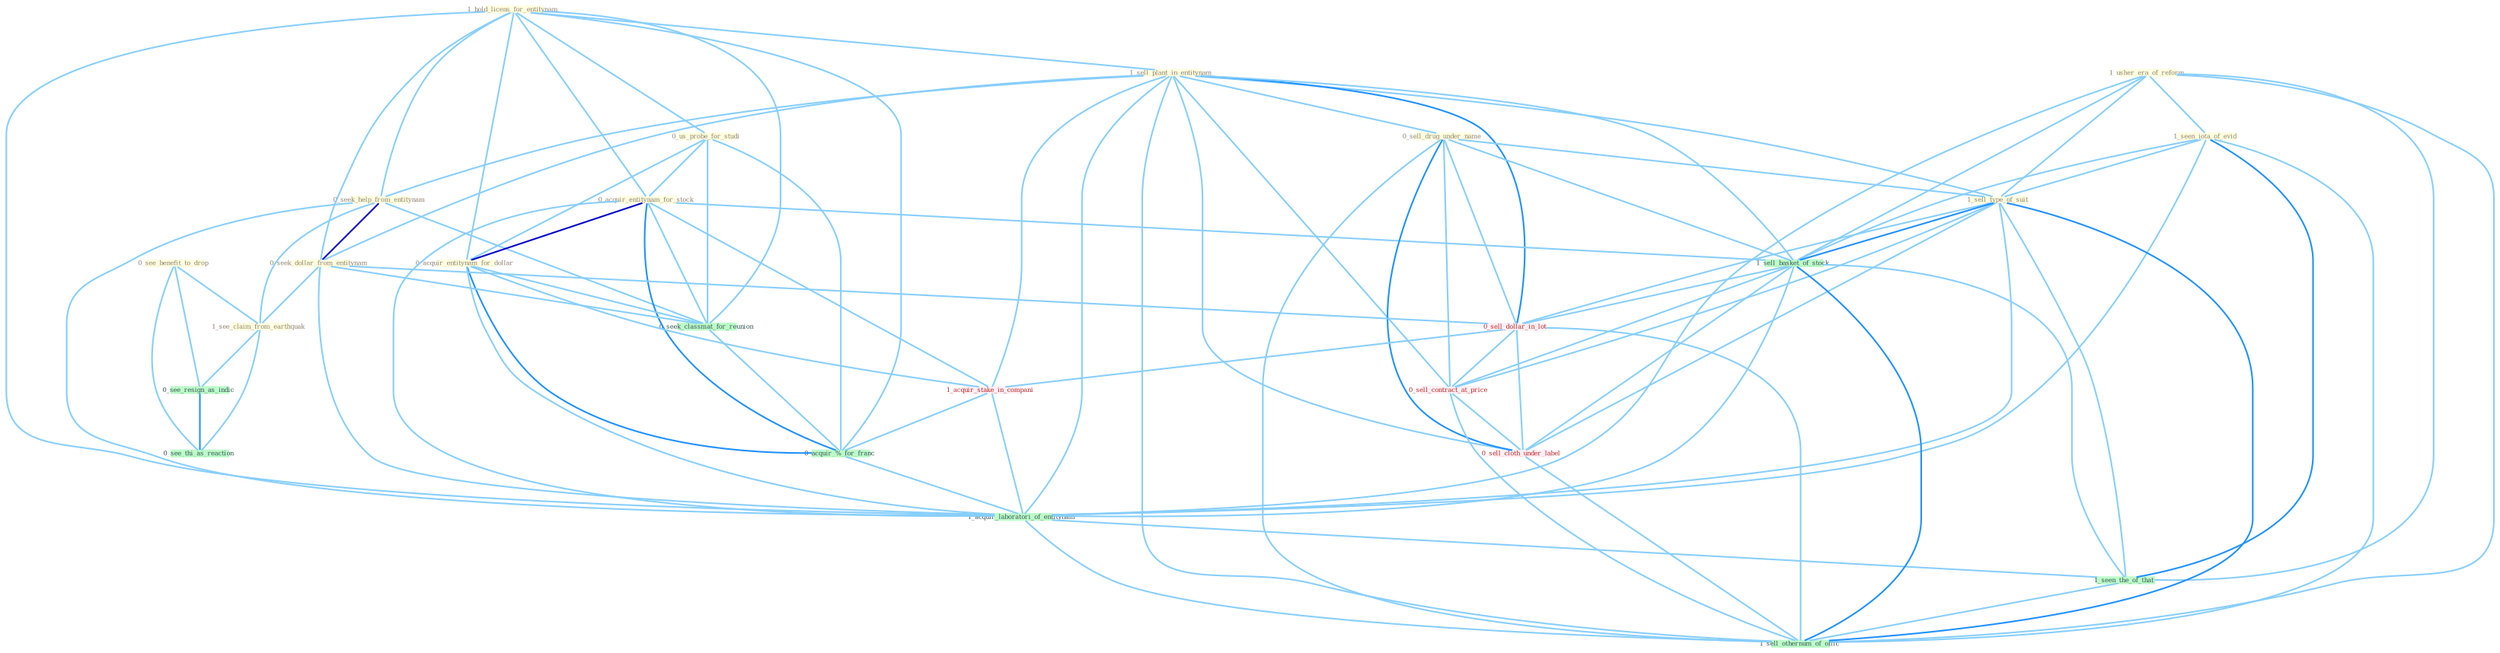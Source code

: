 Graph G{ 
    node
    [shape=polygon,style=filled,width=.5,height=.06,color="#BDFCC9",fixedsize=true,fontsize=4,
    fontcolor="#2f4f4f"];
    {node
    [color="#ffffe0", fontcolor="#8b7d6b"] "1_hold_licens_for_entitynam " "1_usher_era_of_reform " "1_sell_plant_in_entitynam " "0_see_benefit_to_drop " "0_us_probe_for_studi " "0_seek_help_from_entitynam " "0_acquir_entitynam_for_stock " "0_sell_drug_under_name " "0_acquir_entitynam_for_dollar " "0_seek_dollar_from_entitynam " "1_seen_iota_of_evid " "1_see_claim_from_earthquak " "1_sell_type_of_suit "}
{node [color="#fff0f5", fontcolor="#b22222"] "0_sell_dollar_in_lot " "1_acquir_stake_in_compani " "0_sell_contract_at_price " "0_sell_cloth_under_label "}
edge [color="#B0E2FF"];

	"1_hold_licens_for_entitynam " -- "1_sell_plant_in_entitynam " [w="1", color="#87cefa" ];
	"1_hold_licens_for_entitynam " -- "0_us_probe_for_studi " [w="1", color="#87cefa" ];
	"1_hold_licens_for_entitynam " -- "0_seek_help_from_entitynam " [w="1", color="#87cefa" ];
	"1_hold_licens_for_entitynam " -- "0_acquir_entitynam_for_stock " [w="1", color="#87cefa" ];
	"1_hold_licens_for_entitynam " -- "0_acquir_entitynam_for_dollar " [w="1", color="#87cefa" ];
	"1_hold_licens_for_entitynam " -- "0_seek_dollar_from_entitynam " [w="1", color="#87cefa" ];
	"1_hold_licens_for_entitynam " -- "0_seek_classmat_for_reunion " [w="1", color="#87cefa" ];
	"1_hold_licens_for_entitynam " -- "0_acquir_%_for_franc " [w="1", color="#87cefa" ];
	"1_hold_licens_for_entitynam " -- "1_acquir_laboratori_of_entitynam " [w="1", color="#87cefa" ];
	"1_usher_era_of_reform " -- "1_seen_iota_of_evid " [w="1", color="#87cefa" ];
	"1_usher_era_of_reform " -- "1_sell_type_of_suit " [w="1", color="#87cefa" ];
	"1_usher_era_of_reform " -- "1_sell_basket_of_stock " [w="1", color="#87cefa" ];
	"1_usher_era_of_reform " -- "1_acquir_laboratori_of_entitynam " [w="1", color="#87cefa" ];
	"1_usher_era_of_reform " -- "1_seen_the_of_that " [w="1", color="#87cefa" ];
	"1_usher_era_of_reform " -- "1_sell_othernum_of_offic " [w="1", color="#87cefa" ];
	"1_sell_plant_in_entitynam " -- "0_seek_help_from_entitynam " [w="1", color="#87cefa" ];
	"1_sell_plant_in_entitynam " -- "0_sell_drug_under_name " [w="1", color="#87cefa" ];
	"1_sell_plant_in_entitynam " -- "0_seek_dollar_from_entitynam " [w="1", color="#87cefa" ];
	"1_sell_plant_in_entitynam " -- "1_sell_type_of_suit " [w="1", color="#87cefa" ];
	"1_sell_plant_in_entitynam " -- "1_sell_basket_of_stock " [w="1", color="#87cefa" ];
	"1_sell_plant_in_entitynam " -- "0_sell_dollar_in_lot " [w="2", color="#1e90ff" , len=0.8];
	"1_sell_plant_in_entitynam " -- "1_acquir_stake_in_compani " [w="1", color="#87cefa" ];
	"1_sell_plant_in_entitynam " -- "0_sell_contract_at_price " [w="1", color="#87cefa" ];
	"1_sell_plant_in_entitynam " -- "1_acquir_laboratori_of_entitynam " [w="1", color="#87cefa" ];
	"1_sell_plant_in_entitynam " -- "0_sell_cloth_under_label " [w="1", color="#87cefa" ];
	"1_sell_plant_in_entitynam " -- "1_sell_othernum_of_offic " [w="1", color="#87cefa" ];
	"0_see_benefit_to_drop " -- "1_see_claim_from_earthquak " [w="1", color="#87cefa" ];
	"0_see_benefit_to_drop " -- "0_see_resign_as_indic " [w="1", color="#87cefa" ];
	"0_see_benefit_to_drop " -- "0_see_thi_as_reaction " [w="1", color="#87cefa" ];
	"0_us_probe_for_studi " -- "0_acquir_entitynam_for_stock " [w="1", color="#87cefa" ];
	"0_us_probe_for_studi " -- "0_acquir_entitynam_for_dollar " [w="1", color="#87cefa" ];
	"0_us_probe_for_studi " -- "0_seek_classmat_for_reunion " [w="1", color="#87cefa" ];
	"0_us_probe_for_studi " -- "0_acquir_%_for_franc " [w="1", color="#87cefa" ];
	"0_seek_help_from_entitynam " -- "0_seek_dollar_from_entitynam " [w="3", color="#0000cd" , len=0.6];
	"0_seek_help_from_entitynam " -- "1_see_claim_from_earthquak " [w="1", color="#87cefa" ];
	"0_seek_help_from_entitynam " -- "0_seek_classmat_for_reunion " [w="1", color="#87cefa" ];
	"0_seek_help_from_entitynam " -- "1_acquir_laboratori_of_entitynam " [w="1", color="#87cefa" ];
	"0_acquir_entitynam_for_stock " -- "0_acquir_entitynam_for_dollar " [w="3", color="#0000cd" , len=0.6];
	"0_acquir_entitynam_for_stock " -- "0_seek_classmat_for_reunion " [w="1", color="#87cefa" ];
	"0_acquir_entitynam_for_stock " -- "1_sell_basket_of_stock " [w="1", color="#87cefa" ];
	"0_acquir_entitynam_for_stock " -- "1_acquir_stake_in_compani " [w="1", color="#87cefa" ];
	"0_acquir_entitynam_for_stock " -- "0_acquir_%_for_franc " [w="2", color="#1e90ff" , len=0.8];
	"0_acquir_entitynam_for_stock " -- "1_acquir_laboratori_of_entitynam " [w="1", color="#87cefa" ];
	"0_sell_drug_under_name " -- "1_sell_type_of_suit " [w="1", color="#87cefa" ];
	"0_sell_drug_under_name " -- "1_sell_basket_of_stock " [w="1", color="#87cefa" ];
	"0_sell_drug_under_name " -- "0_sell_dollar_in_lot " [w="1", color="#87cefa" ];
	"0_sell_drug_under_name " -- "0_sell_contract_at_price " [w="1", color="#87cefa" ];
	"0_sell_drug_under_name " -- "0_sell_cloth_under_label " [w="2", color="#1e90ff" , len=0.8];
	"0_sell_drug_under_name " -- "1_sell_othernum_of_offic " [w="1", color="#87cefa" ];
	"0_acquir_entitynam_for_dollar " -- "0_seek_classmat_for_reunion " [w="1", color="#87cefa" ];
	"0_acquir_entitynam_for_dollar " -- "1_acquir_stake_in_compani " [w="1", color="#87cefa" ];
	"0_acquir_entitynam_for_dollar " -- "0_acquir_%_for_franc " [w="2", color="#1e90ff" , len=0.8];
	"0_acquir_entitynam_for_dollar " -- "1_acquir_laboratori_of_entitynam " [w="1", color="#87cefa" ];
	"0_seek_dollar_from_entitynam " -- "1_see_claim_from_earthquak " [w="1", color="#87cefa" ];
	"0_seek_dollar_from_entitynam " -- "0_seek_classmat_for_reunion " [w="1", color="#87cefa" ];
	"0_seek_dollar_from_entitynam " -- "0_sell_dollar_in_lot " [w="1", color="#87cefa" ];
	"0_seek_dollar_from_entitynam " -- "1_acquir_laboratori_of_entitynam " [w="1", color="#87cefa" ];
	"1_seen_iota_of_evid " -- "1_sell_type_of_suit " [w="1", color="#87cefa" ];
	"1_seen_iota_of_evid " -- "1_sell_basket_of_stock " [w="1", color="#87cefa" ];
	"1_seen_iota_of_evid " -- "1_acquir_laboratori_of_entitynam " [w="1", color="#87cefa" ];
	"1_seen_iota_of_evid " -- "1_seen_the_of_that " [w="2", color="#1e90ff" , len=0.8];
	"1_seen_iota_of_evid " -- "1_sell_othernum_of_offic " [w="1", color="#87cefa" ];
	"1_see_claim_from_earthquak " -- "0_see_resign_as_indic " [w="1", color="#87cefa" ];
	"1_see_claim_from_earthquak " -- "0_see_thi_as_reaction " [w="1", color="#87cefa" ];
	"1_sell_type_of_suit " -- "1_sell_basket_of_stock " [w="2", color="#1e90ff" , len=0.8];
	"1_sell_type_of_suit " -- "0_sell_dollar_in_lot " [w="1", color="#87cefa" ];
	"1_sell_type_of_suit " -- "0_sell_contract_at_price " [w="1", color="#87cefa" ];
	"1_sell_type_of_suit " -- "1_acquir_laboratori_of_entitynam " [w="1", color="#87cefa" ];
	"1_sell_type_of_suit " -- "0_sell_cloth_under_label " [w="1", color="#87cefa" ];
	"1_sell_type_of_suit " -- "1_seen_the_of_that " [w="1", color="#87cefa" ];
	"1_sell_type_of_suit " -- "1_sell_othernum_of_offic " [w="2", color="#1e90ff" , len=0.8];
	"0_seek_classmat_for_reunion " -- "0_acquir_%_for_franc " [w="1", color="#87cefa" ];
	"1_sell_basket_of_stock " -- "0_sell_dollar_in_lot " [w="1", color="#87cefa" ];
	"1_sell_basket_of_stock " -- "0_sell_contract_at_price " [w="1", color="#87cefa" ];
	"1_sell_basket_of_stock " -- "1_acquir_laboratori_of_entitynam " [w="1", color="#87cefa" ];
	"1_sell_basket_of_stock " -- "0_sell_cloth_under_label " [w="1", color="#87cefa" ];
	"1_sell_basket_of_stock " -- "1_seen_the_of_that " [w="1", color="#87cefa" ];
	"1_sell_basket_of_stock " -- "1_sell_othernum_of_offic " [w="2", color="#1e90ff" , len=0.8];
	"0_sell_dollar_in_lot " -- "1_acquir_stake_in_compani " [w="1", color="#87cefa" ];
	"0_sell_dollar_in_lot " -- "0_sell_contract_at_price " [w="1", color="#87cefa" ];
	"0_sell_dollar_in_lot " -- "0_sell_cloth_under_label " [w="1", color="#87cefa" ];
	"0_sell_dollar_in_lot " -- "1_sell_othernum_of_offic " [w="1", color="#87cefa" ];
	"0_see_resign_as_indic " -- "0_see_thi_as_reaction " [w="2", color="#1e90ff" , len=0.8];
	"1_acquir_stake_in_compani " -- "0_acquir_%_for_franc " [w="1", color="#87cefa" ];
	"1_acquir_stake_in_compani " -- "1_acquir_laboratori_of_entitynam " [w="1", color="#87cefa" ];
	"0_acquir_%_for_franc " -- "1_acquir_laboratori_of_entitynam " [w="1", color="#87cefa" ];
	"0_sell_contract_at_price " -- "0_sell_cloth_under_label " [w="1", color="#87cefa" ];
	"0_sell_contract_at_price " -- "1_sell_othernum_of_offic " [w="1", color="#87cefa" ];
	"1_acquir_laboratori_of_entitynam " -- "1_seen_the_of_that " [w="1", color="#87cefa" ];
	"1_acquir_laboratori_of_entitynam " -- "1_sell_othernum_of_offic " [w="1", color="#87cefa" ];
	"0_sell_cloth_under_label " -- "1_sell_othernum_of_offic " [w="1", color="#87cefa" ];
	"1_seen_the_of_that " -- "1_sell_othernum_of_offic " [w="1", color="#87cefa" ];
}